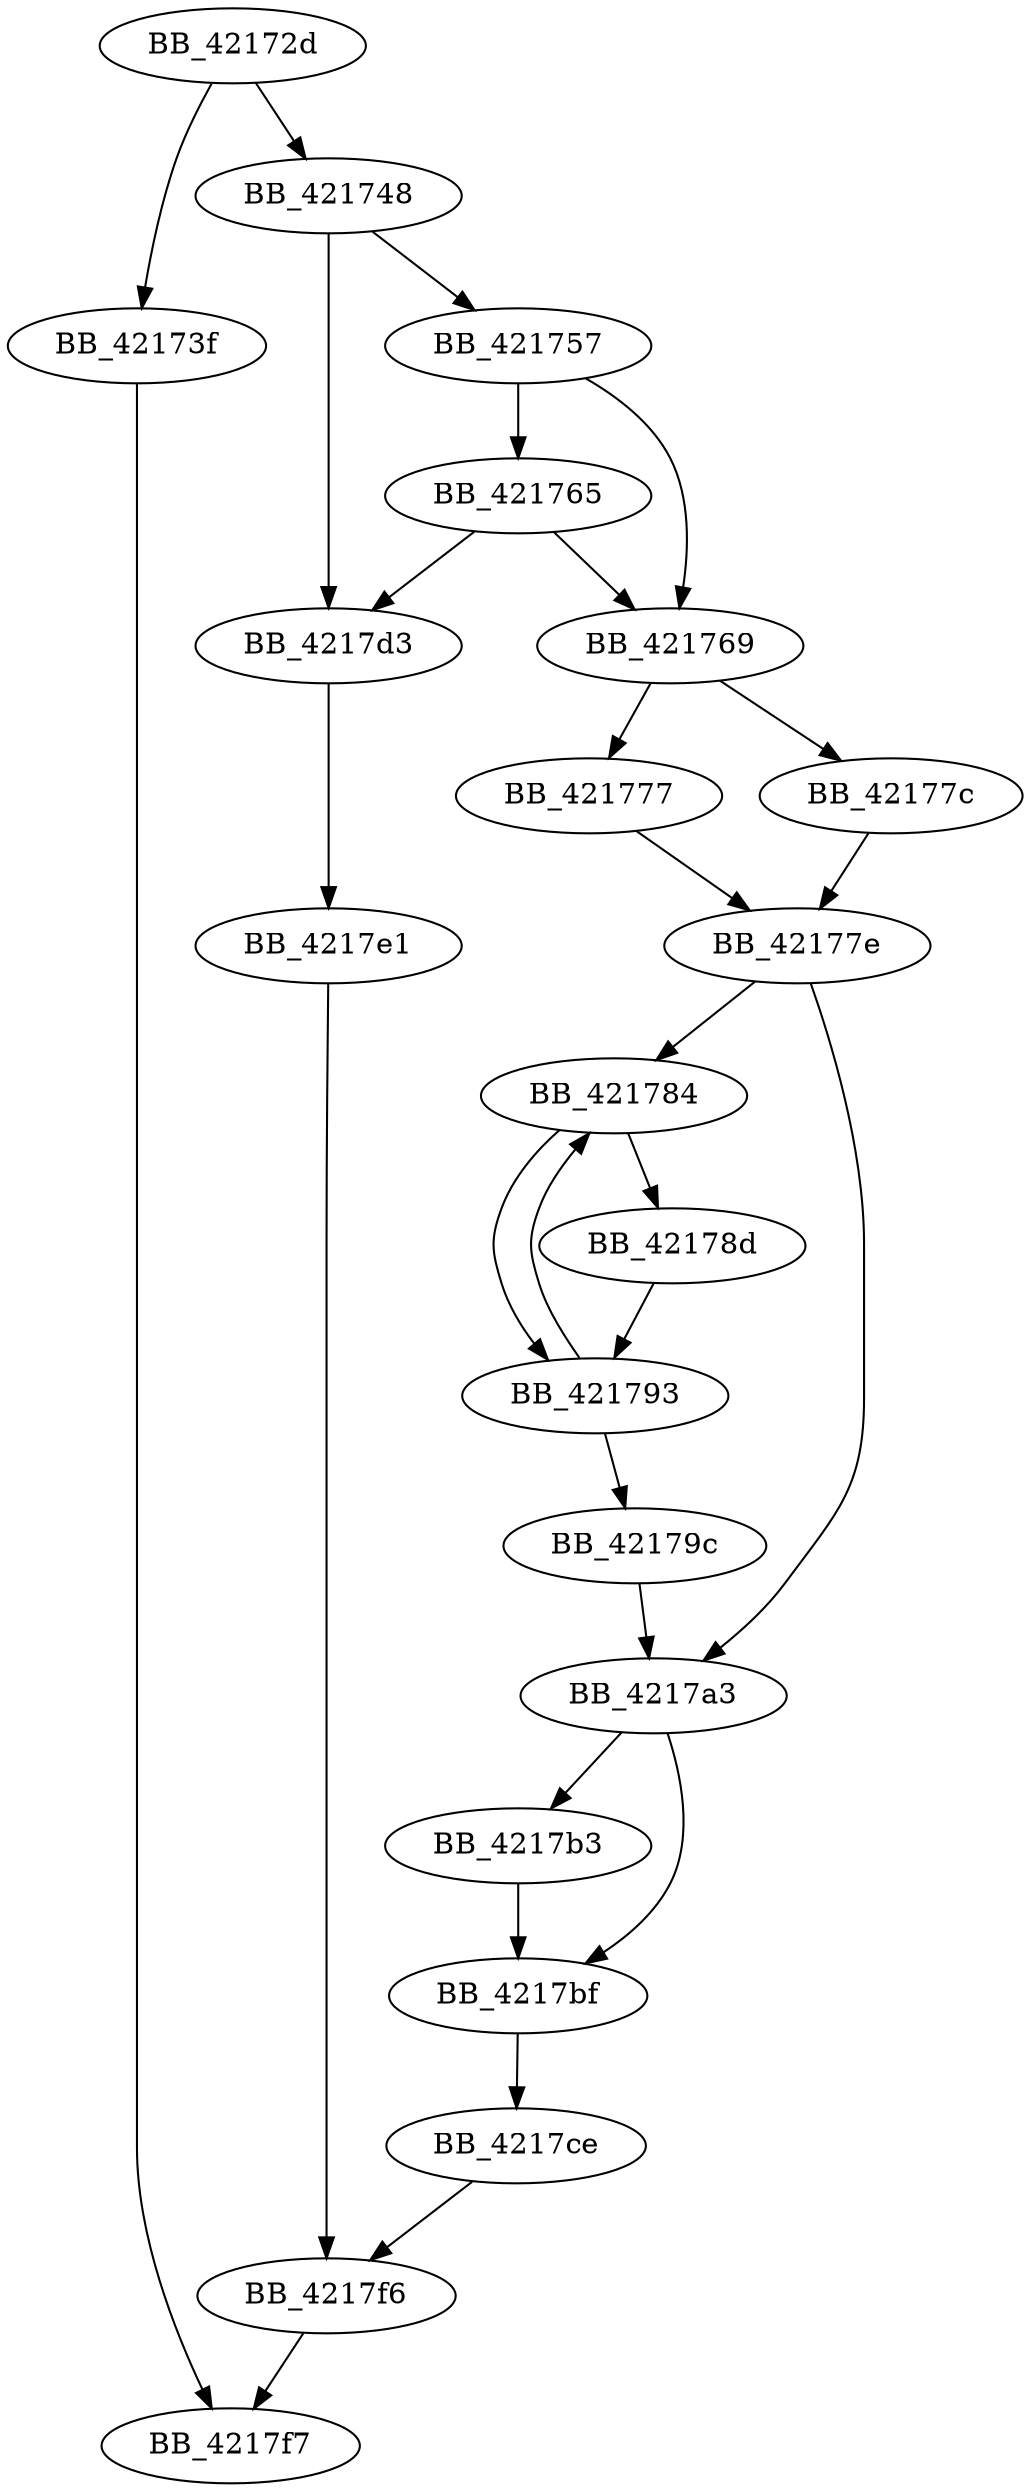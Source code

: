 DiGraph __decomp{
BB_42172d->BB_42173f
BB_42172d->BB_421748
BB_42173f->BB_4217f7
BB_421748->BB_421757
BB_421748->BB_4217d3
BB_421757->BB_421765
BB_421757->BB_421769
BB_421765->BB_421769
BB_421765->BB_4217d3
BB_421769->BB_421777
BB_421769->BB_42177c
BB_421777->BB_42177e
BB_42177c->BB_42177e
BB_42177e->BB_421784
BB_42177e->BB_4217a3
BB_421784->BB_42178d
BB_421784->BB_421793
BB_42178d->BB_421793
BB_421793->BB_421784
BB_421793->BB_42179c
BB_42179c->BB_4217a3
BB_4217a3->BB_4217b3
BB_4217a3->BB_4217bf
BB_4217b3->BB_4217bf
BB_4217bf->BB_4217ce
BB_4217ce->BB_4217f6
BB_4217d3->BB_4217e1
BB_4217e1->BB_4217f6
BB_4217f6->BB_4217f7
}
